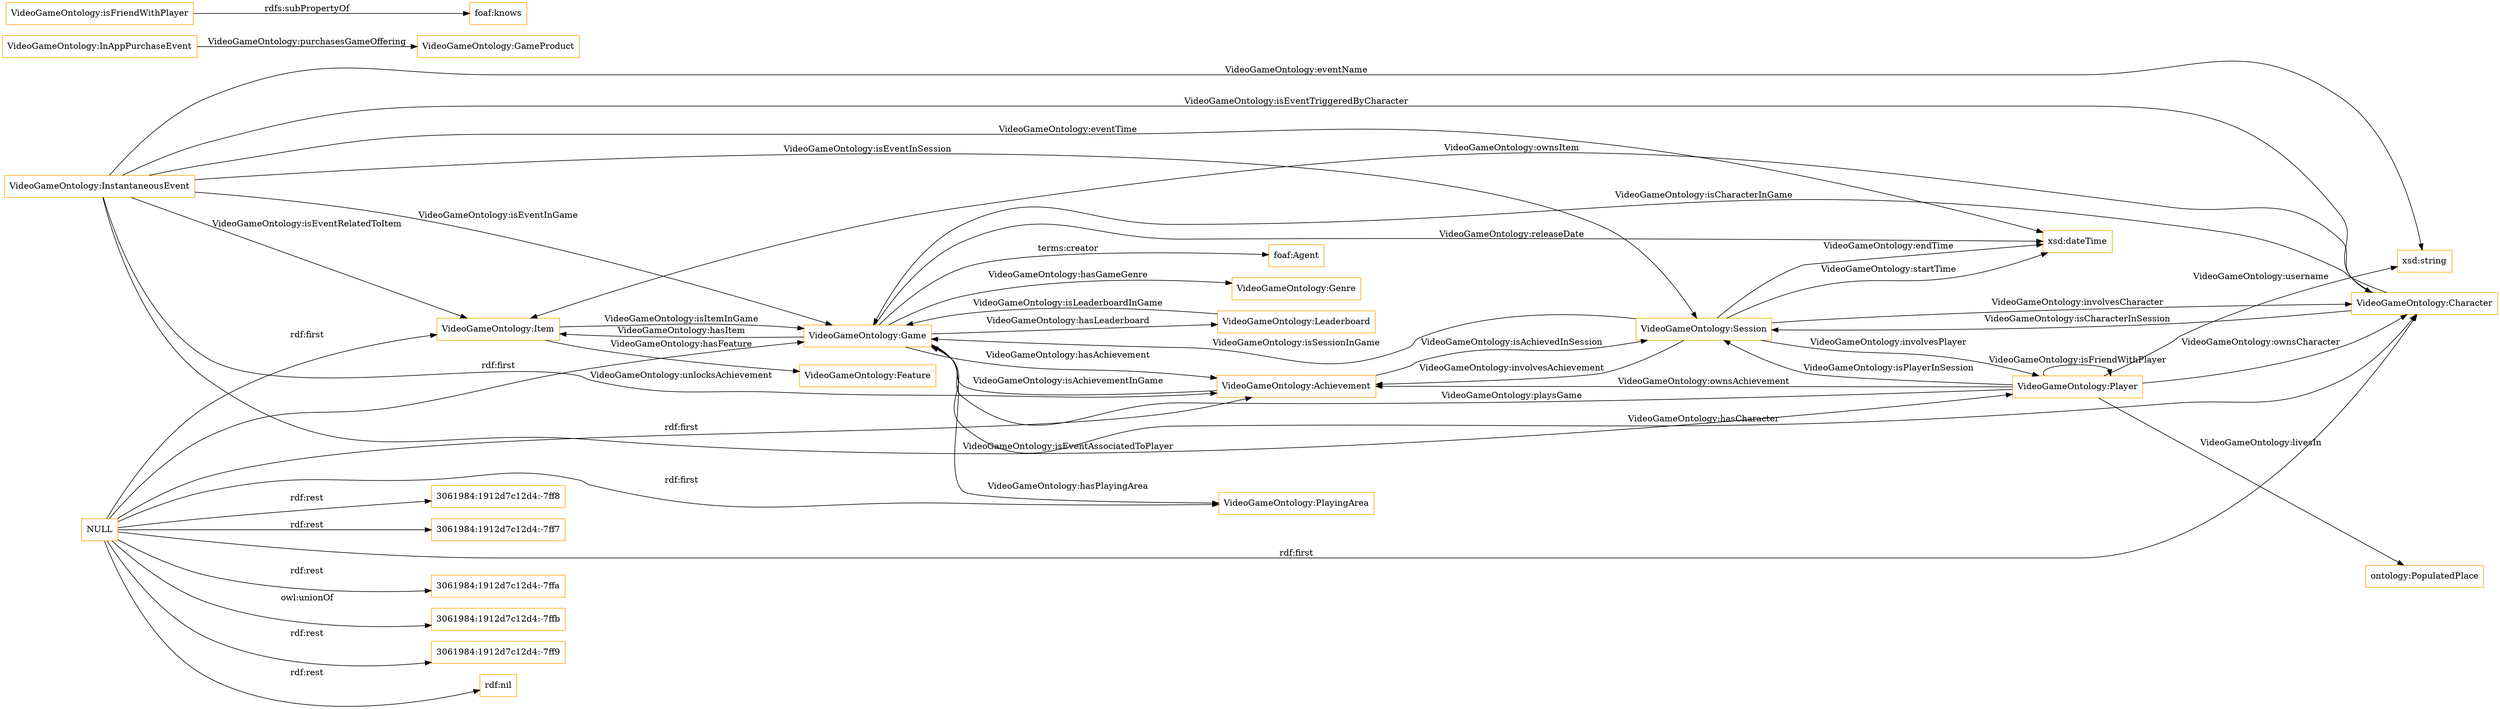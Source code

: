 digraph ar2dtool_diagram { 
rankdir=LR;
size="1501"
node [shape = rectangle, color="orange"]; "VideoGameOntology:Item" "VideoGameOntology:Achievement" "VideoGameOntology:GameProduct" "VideoGameOntology:Character" "foaf:Agent" "VideoGameOntology:Leaderboard" "ontology:PopulatedPlace" "VideoGameOntology:Session" "VideoGameOntology:Player" "VideoGameOntology:Feature" "VideoGameOntology:InstantaneousEvent" "VideoGameOntology:InAppPurchaseEvent" "VideoGameOntology:Genre" "VideoGameOntology:PlayingArea" "VideoGameOntology:Game" ; /*classes style*/
	"VideoGameOntology:isFriendWithPlayer" -> "foaf:knows" [ label = "rdfs:subPropertyOf" ];
	"NULL" -> "VideoGameOntology:Character" [ label = "rdf:first" ];
	"NULL" -> "3061984:1912d7c12d4:-7ff7" [ label = "rdf:rest" ];
	"NULL" -> "VideoGameOntology:PlayingArea" [ label = "rdf:first" ];
	"NULL" -> "3061984:1912d7c12d4:-7ffa" [ label = "rdf:rest" ];
	"NULL" -> "VideoGameOntology:Achievement" [ label = "rdf:first" ];
	"NULL" -> "3061984:1912d7c12d4:-7ffb" [ label = "owl:unionOf" ];
	"NULL" -> "3061984:1912d7c12d4:-7ff9" [ label = "rdf:rest" ];
	"NULL" -> "rdf:nil" [ label = "rdf:rest" ];
	"NULL" -> "VideoGameOntology:Item" [ label = "rdf:first" ];
	"NULL" -> "3061984:1912d7c12d4:-7ff8" [ label = "rdf:rest" ];
	"NULL" -> "VideoGameOntology:Game" [ label = "rdf:first" ];
	"VideoGameOntology:Game" -> "VideoGameOntology:Leaderboard" [ label = "VideoGameOntology:hasLeaderboard" ];
	"VideoGameOntology:Player" -> "VideoGameOntology:Character" [ label = "VideoGameOntology:ownsCharacter" ];
	"VideoGameOntology:Leaderboard" -> "VideoGameOntology:Game" [ label = "VideoGameOntology:isLeaderboardInGame" ];
	"VideoGameOntology:Character" -> "VideoGameOntology:Game" [ label = "VideoGameOntology:isCharacterInGame" ];
	"VideoGameOntology:InstantaneousEvent" -> "VideoGameOntology:Character" [ label = "VideoGameOntology:isEventTriggeredByCharacter" ];
	"VideoGameOntology:Session" -> "VideoGameOntology:Character" [ label = "VideoGameOntology:involvesCharacter" ];
	"VideoGameOntology:Game" -> "VideoGameOntology:Genre" [ label = "VideoGameOntology:hasGameGenre" ];
	"VideoGameOntology:InstantaneousEvent" -> "VideoGameOntology:Item" [ label = "VideoGameOntology:isEventRelatedToItem" ];
	"VideoGameOntology:Session" -> "xsd:dateTime" [ label = "VideoGameOntology:startTime" ];
	"VideoGameOntology:Player" -> "VideoGameOntology:Player" [ label = "VideoGameOntology:isFriendWithPlayer" ];
	"VideoGameOntology:Character" -> "VideoGameOntology:Session" [ label = "VideoGameOntology:isCharacterInSession" ];
	"VideoGameOntology:Achievement" -> "VideoGameOntology:Session" [ label = "VideoGameOntology:isAchievedInSession" ];
	"VideoGameOntology:InstantaneousEvent" -> "VideoGameOntology:Game" [ label = "VideoGameOntology:isEventInGame" ];
	"VideoGameOntology:Session" -> "xsd:dateTime" [ label = "VideoGameOntology:endTime" ];
	"VideoGameOntology:InstantaneousEvent" -> "xsd:dateTime" [ label = "VideoGameOntology:eventTime" ];
	"VideoGameOntology:Game" -> "VideoGameOntology:Character" [ label = "VideoGameOntology:hasCharacter" ];
	"VideoGameOntology:Session" -> "VideoGameOntology:Player" [ label = "VideoGameOntology:involvesPlayer" ];
	"VideoGameOntology:Player" -> "ontology:PopulatedPlace" [ label = "VideoGameOntology:livesIn" ];
	"VideoGameOntology:InstantaneousEvent" -> "xsd:string" [ label = "VideoGameOntology:eventName" ];
	"VideoGameOntology:Player" -> "VideoGameOntology:Achievement" [ label = "VideoGameOntology:ownsAchievement" ];
	"VideoGameOntology:Session" -> "VideoGameOntology:Game" [ label = "VideoGameOntology:isSessionInGame" ];
	"VideoGameOntology:Game" -> "VideoGameOntology:Achievement" [ label = "VideoGameOntology:hasAchievement" ];
	"VideoGameOntology:Game" -> "VideoGameOntology:PlayingArea" [ label = "VideoGameOntology:hasPlayingArea" ];
	"VideoGameOntology:InAppPurchaseEvent" -> "VideoGameOntology:GameProduct" [ label = "VideoGameOntology:purchasesGameOffering" ];
	"VideoGameOntology:Character" -> "VideoGameOntology:Item" [ label = "VideoGameOntology:ownsItem" ];
	"VideoGameOntology:Player" -> "VideoGameOntology:Session" [ label = "VideoGameOntology:isPlayerInSession" ];
	"VideoGameOntology:Player" -> "VideoGameOntology:Game" [ label = "VideoGameOntology:playsGame" ];
	"VideoGameOntology:Player" -> "xsd:string" [ label = "VideoGameOntology:username" ];
	"VideoGameOntology:Game" -> "foaf:Agent" [ label = "terms:creator" ];
	"VideoGameOntology:Game" -> "VideoGameOntology:Item" [ label = "VideoGameOntology:hasItem" ];
	"VideoGameOntology:Item" -> "VideoGameOntology:Game" [ label = "VideoGameOntology:isItemInGame" ];
	"VideoGameOntology:InstantaneousEvent" -> "VideoGameOntology:Player" [ label = "VideoGameOntology:isEventAssociatedToPlayer" ];
	"VideoGameOntology:InstantaneousEvent" -> "VideoGameOntology:Achievement" [ label = "VideoGameOntology:unlocksAchievement" ];
	"VideoGameOntology:Achievement" -> "VideoGameOntology:Game" [ label = "VideoGameOntology:isAchievementInGame" ];
	"VideoGameOntology:InstantaneousEvent" -> "VideoGameOntology:Session" [ label = "VideoGameOntology:isEventInSession" ];
	"VideoGameOntology:Game" -> "xsd:dateTime" [ label = "VideoGameOntology:releaseDate" ];
	"VideoGameOntology:Session" -> "VideoGameOntology:Achievement" [ label = "VideoGameOntology:involvesAchievement" ];
	"VideoGameOntology:Item" -> "VideoGameOntology:Feature" [ label = "VideoGameOntology:hasFeature" ];

}
